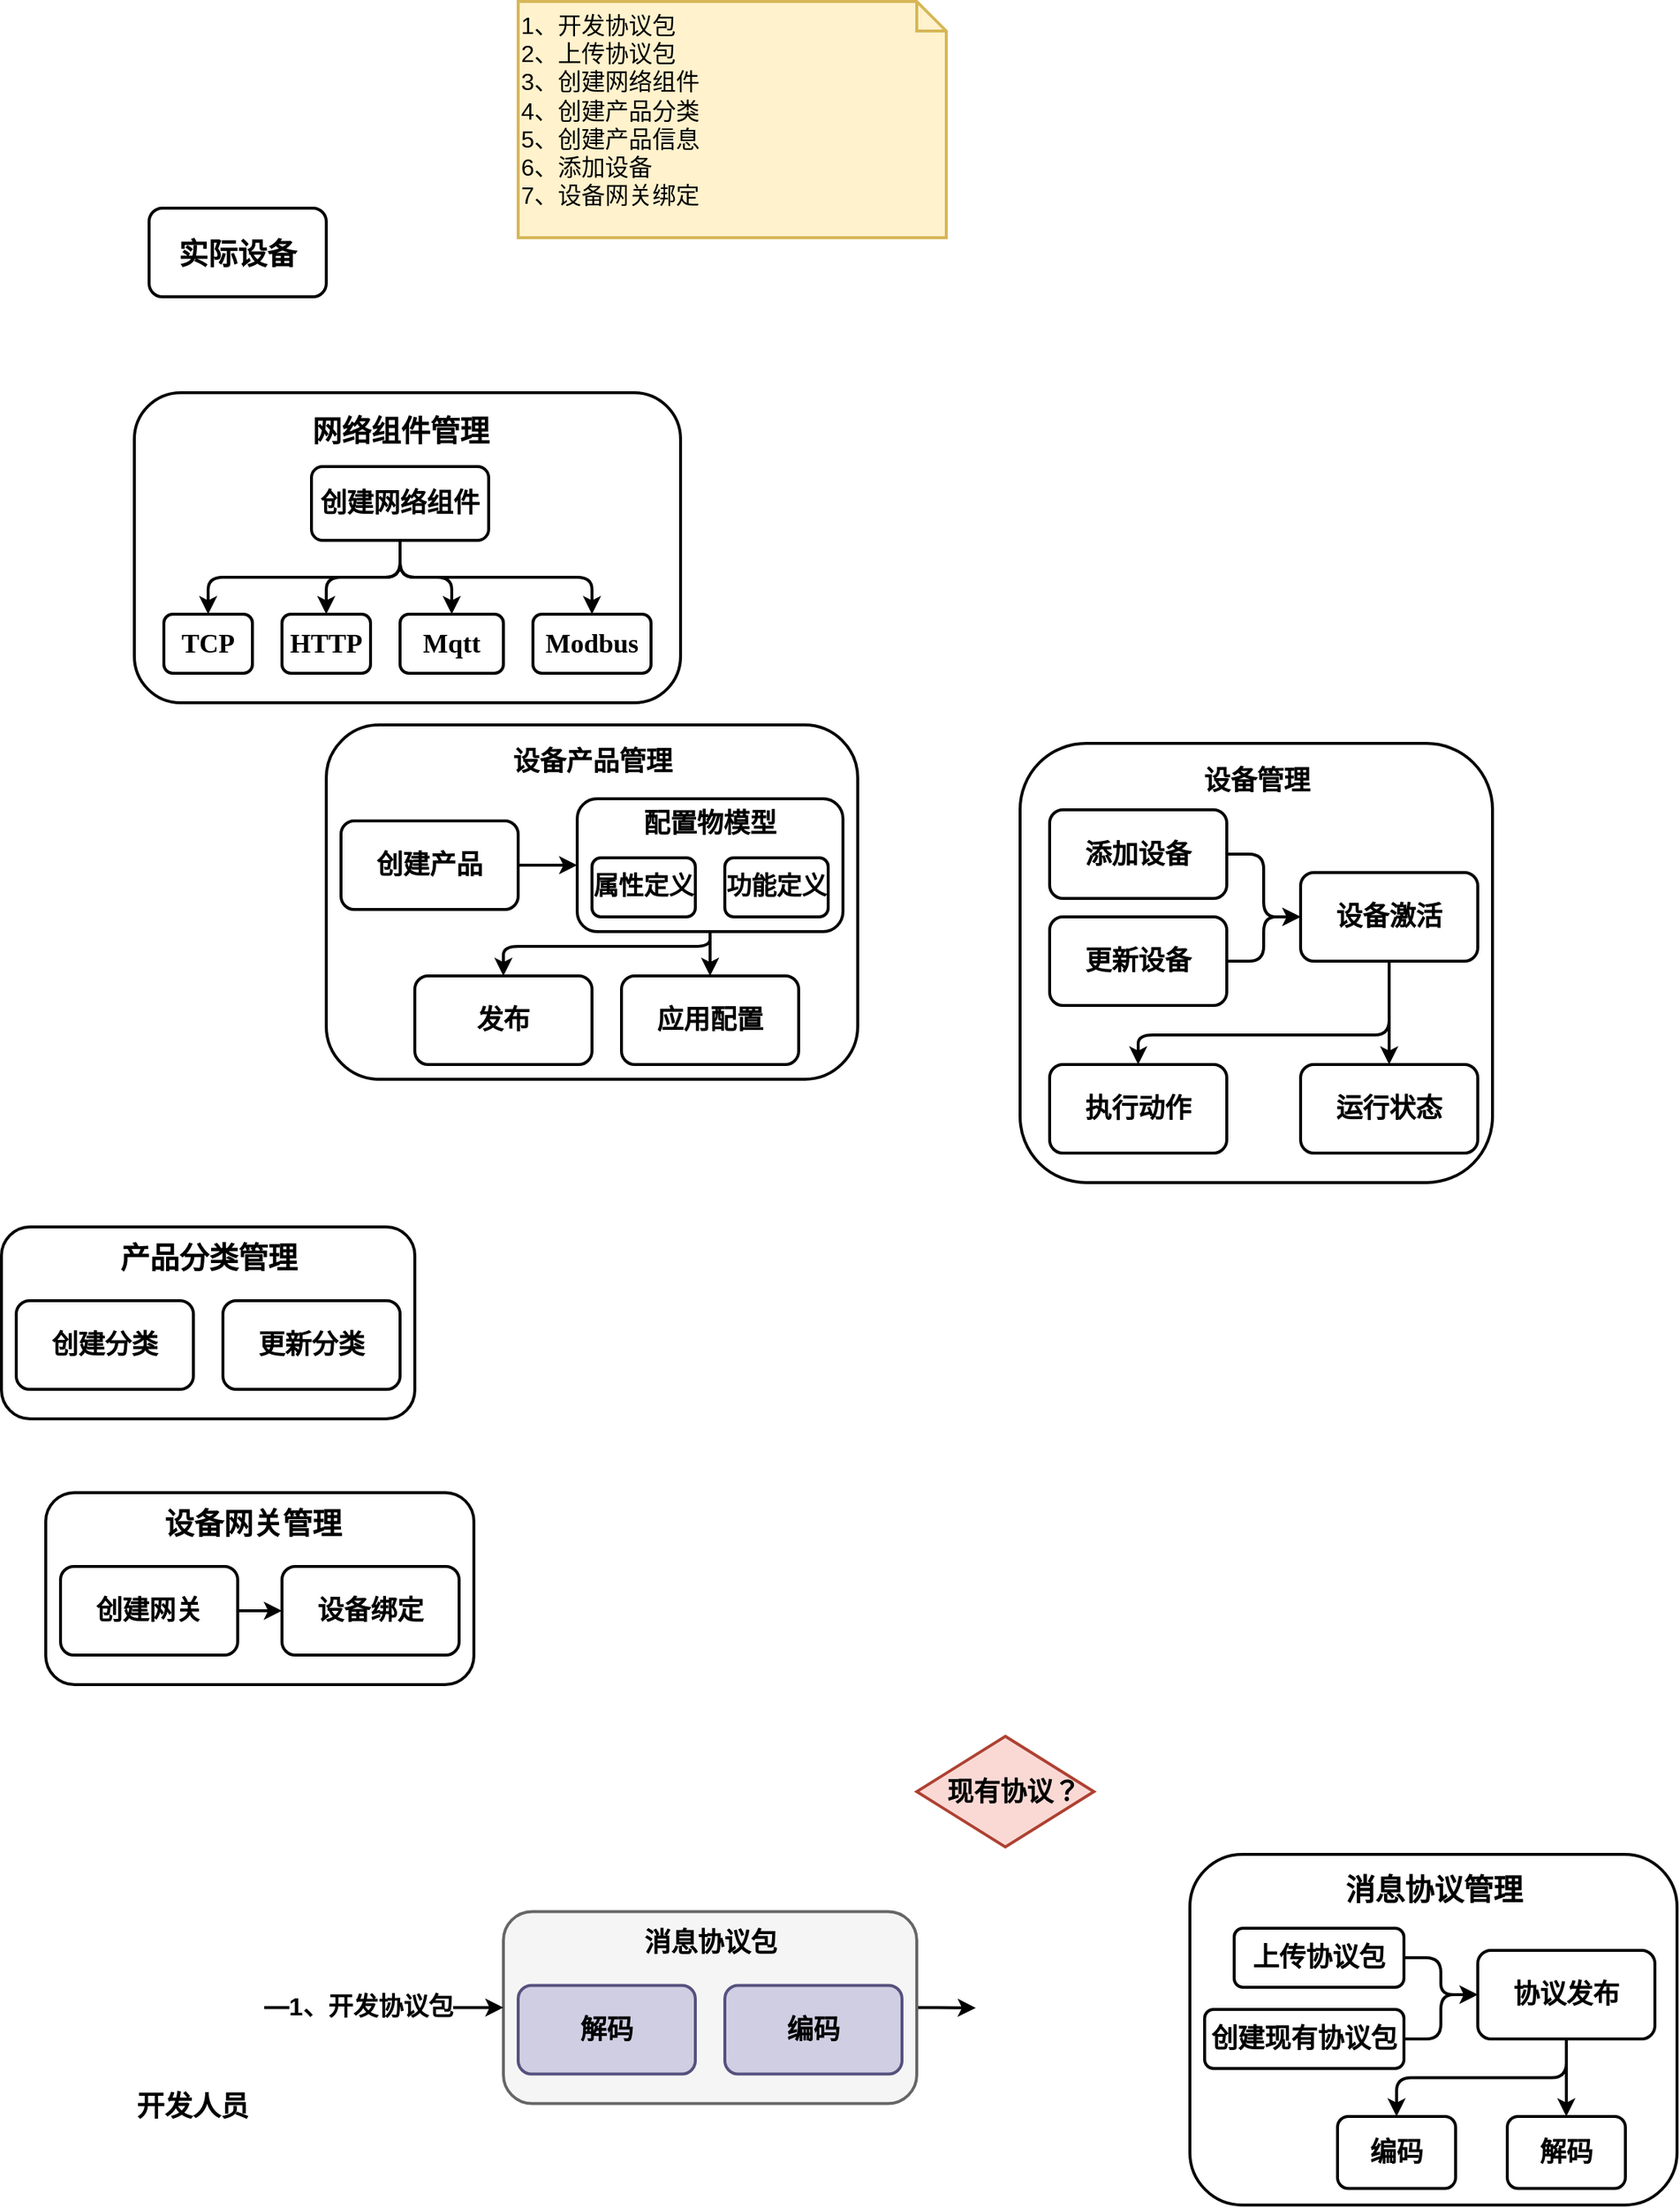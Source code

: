 <mxfile version="14.8.0" type="github">
  <diagram id="WgU9N0Nm7C7qRSSYOQwp" name="Page-1">
    <mxGraphModel dx="1422" dy="834" grid="1" gridSize="10" guides="1" tooltips="1" connect="1" arrows="1" fold="1" page="1" pageScale="1" pageWidth="3300" pageHeight="4681" math="0" shadow="0">
      <root>
        <mxCell id="0" />
        <mxCell id="1" parent="0" />
        <mxCell id="gzrYZWxSxminhEm58kiy-1" value="&lt;b&gt;&lt;font style=&quot;font-size: 20px&quot;&gt;实际设备&lt;/font&gt;&lt;/b&gt;" style="rounded=1;whiteSpace=wrap;html=1;fontFamily=JetBrainsMono-Bold;strokeWidth=2;" vertex="1" parent="1">
          <mxGeometry x="170" y="210" width="120" height="60" as="geometry" />
        </mxCell>
        <mxCell id="gzrYZWxSxminhEm58kiy-2" value="" style="rounded=1;whiteSpace=wrap;html=1;fontFamily=JetBrainsMono-Bold;strokeWidth=2;" vertex="1" parent="1">
          <mxGeometry x="160" y="335" width="370" height="210" as="geometry" />
        </mxCell>
        <mxCell id="gzrYZWxSxminhEm58kiy-3" value="&lt;b&gt;&lt;font style=&quot;font-size: 18px&quot;&gt;TCP&lt;/font&gt;&lt;/b&gt;" style="rounded=1;whiteSpace=wrap;html=1;fontFamily=JetBrainsMono-Bold;strokeWidth=2;" vertex="1" parent="1">
          <mxGeometry x="180" y="485" width="60" height="40" as="geometry" />
        </mxCell>
        <mxCell id="gzrYZWxSxminhEm58kiy-4" value="&lt;b&gt;&lt;font style=&quot;font-size: 18px&quot;&gt;HTTP&lt;/font&gt;&lt;/b&gt;" style="rounded=1;whiteSpace=wrap;html=1;fontFamily=JetBrainsMono-Bold;strokeWidth=2;" vertex="1" parent="1">
          <mxGeometry x="260" y="485" width="60" height="40" as="geometry" />
        </mxCell>
        <mxCell id="gzrYZWxSxminhEm58kiy-5" value="&lt;b&gt;&lt;font style=&quot;font-size: 18px&quot;&gt;Modbus&lt;/font&gt;&lt;/b&gt;" style="rounded=1;whiteSpace=wrap;html=1;fontFamily=JetBrainsMono-Bold;strokeWidth=2;" vertex="1" parent="1">
          <mxGeometry x="430" y="485" width="80" height="40" as="geometry" />
        </mxCell>
        <mxCell id="gzrYZWxSxminhEm58kiy-6" value="&lt;span style=&quot;font-size: 18px&quot;&gt;&lt;b&gt;Mqtt&lt;/b&gt;&lt;/span&gt;" style="rounded=1;whiteSpace=wrap;html=1;fontFamily=JetBrainsMono-Bold;strokeWidth=2;" vertex="1" parent="1">
          <mxGeometry x="340" y="485" width="70" height="40" as="geometry" />
        </mxCell>
        <mxCell id="gzrYZWxSxminhEm58kiy-7" value="&lt;span style=&quot;font-size: 20px&quot;&gt;&lt;font style=&quot;font-size: 20px&quot;&gt;网络组件管理&lt;/font&gt;&lt;/span&gt;" style="text;html=1;align=center;verticalAlign=middle;resizable=0;points=[];autosize=1;strokeColor=none;fontSize=20;fontStyle=1;strokeWidth=2;" vertex="1" parent="1">
          <mxGeometry x="270" y="345" width="140" height="30" as="geometry" />
        </mxCell>
        <mxCell id="gzrYZWxSxminhEm58kiy-8" value="" style="rounded=1;whiteSpace=wrap;html=1;fontFamily=JetBrainsMono-Bold;strokeWidth=2;" vertex="1" parent="1">
          <mxGeometry x="875" y="1325" width="330" height="237.5" as="geometry" />
        </mxCell>
        <mxCell id="gzrYZWxSxminhEm58kiy-12" value="&lt;span style=&quot;font-size: 18px&quot;&gt;&lt;b&gt;编码&lt;/b&gt;&lt;/span&gt;" style="rounded=1;whiteSpace=wrap;html=1;fontFamily=JetBrainsMono-Bold;strokeWidth=2;" vertex="1" parent="1">
          <mxGeometry x="975" y="1502.5" width="80" height="48.75" as="geometry" />
        </mxCell>
        <mxCell id="gzrYZWxSxminhEm58kiy-13" value="&lt;span style=&quot;font-size: 20px&quot;&gt;&lt;font style=&quot;font-size: 20px&quot;&gt;消息协议管理&lt;/font&gt;&lt;/span&gt;" style="text;html=1;align=center;verticalAlign=middle;resizable=0;points=[];autosize=1;strokeColor=none;fontSize=20;fontStyle=1;strokeWidth=2;" vertex="1" parent="1">
          <mxGeometry x="970" y="1332.5" width="140" height="30" as="geometry" />
        </mxCell>
        <mxCell id="gzrYZWxSxminhEm58kiy-14" value="" style="rounded=1;whiteSpace=wrap;html=1;fontFamily=JetBrainsMono-Bold;strokeWidth=2;" vertex="1" parent="1">
          <mxGeometry x="290" y="560" width="360" height="240" as="geometry" />
        </mxCell>
        <mxCell id="gzrYZWxSxminhEm58kiy-20" style="edgeStyle=orthogonalEdgeStyle;curved=0;rounded=1;sketch=0;orthogonalLoop=1;jettySize=auto;html=1;exitX=1;exitY=0.5;exitDx=0;exitDy=0;entryX=0;entryY=0.5;entryDx=0;entryDy=0;fontSize=20;strokeWidth=2;" edge="1" parent="1" source="gzrYZWxSxminhEm58kiy-15" target="gzrYZWxSxminhEm58kiy-16">
          <mxGeometry relative="1" as="geometry" />
        </mxCell>
        <mxCell id="gzrYZWxSxminhEm58kiy-15" value="&lt;b&gt;&lt;font style=&quot;font-size: 18px&quot;&gt;创建产品&lt;/font&gt;&lt;/b&gt;" style="rounded=1;whiteSpace=wrap;html=1;fontFamily=JetBrainsMono-Bold;strokeWidth=2;" vertex="1" parent="1">
          <mxGeometry x="300" y="625" width="120" height="60" as="geometry" />
        </mxCell>
        <mxCell id="gzrYZWxSxminhEm58kiy-23" style="edgeStyle=orthogonalEdgeStyle;curved=0;rounded=1;sketch=0;orthogonalLoop=1;jettySize=auto;html=1;exitX=0.5;exitY=1;exitDx=0;exitDy=0;entryX=0.5;entryY=0;entryDx=0;entryDy=0;fontSize=17;strokeWidth=2;" edge="1" parent="1" source="gzrYZWxSxminhEm58kiy-16" target="gzrYZWxSxminhEm58kiy-17">
          <mxGeometry relative="1" as="geometry" />
        </mxCell>
        <mxCell id="gzrYZWxSxminhEm58kiy-25" style="edgeStyle=orthogonalEdgeStyle;curved=0;rounded=1;sketch=0;orthogonalLoop=1;jettySize=auto;html=1;exitX=0.5;exitY=1;exitDx=0;exitDy=0;fontSize=17;strokeWidth=2;" edge="1" parent="1" source="gzrYZWxSxminhEm58kiy-16" target="gzrYZWxSxminhEm58kiy-18">
          <mxGeometry relative="1" as="geometry">
            <Array as="points">
              <mxPoint x="550" y="710" />
              <mxPoint x="410" y="710" />
            </Array>
          </mxGeometry>
        </mxCell>
        <mxCell id="gzrYZWxSxminhEm58kiy-16" value="&lt;b&gt;&lt;font style=&quot;font-size: 18px&quot;&gt;配置物模型&lt;/font&gt;&lt;/b&gt;" style="rounded=1;whiteSpace=wrap;html=1;fontFamily=JetBrainsMono-Bold;align=center;horizontal=1;verticalAlign=top;strokeWidth=2;" vertex="1" parent="1">
          <mxGeometry x="460" y="610" width="180" height="90" as="geometry" />
        </mxCell>
        <mxCell id="gzrYZWxSxminhEm58kiy-17" value="&lt;b&gt;&lt;font style=&quot;font-size: 18px&quot;&gt;应用配置&lt;/font&gt;&lt;/b&gt;" style="rounded=1;whiteSpace=wrap;html=1;fontFamily=JetBrainsMono-Bold;strokeWidth=2;" vertex="1" parent="1">
          <mxGeometry x="490" y="730" width="120" height="60" as="geometry" />
        </mxCell>
        <mxCell id="gzrYZWxSxminhEm58kiy-18" value="&lt;span style=&quot;font-size: 18px&quot;&gt;&lt;b&gt;发布&lt;/b&gt;&lt;/span&gt;" style="rounded=1;whiteSpace=wrap;html=1;fontFamily=JetBrainsMono-Bold;strokeWidth=2;" vertex="1" parent="1">
          <mxGeometry x="350" y="730" width="120" height="60" as="geometry" />
        </mxCell>
        <mxCell id="gzrYZWxSxminhEm58kiy-19" value="&lt;b&gt;&lt;font style=&quot;font-size: 18px&quot;&gt;设备产品管理&lt;/font&gt;&lt;/b&gt;" style="text;html=1;align=center;verticalAlign=middle;resizable=0;points=[];autosize=1;strokeColor=none;strokeWidth=2;" vertex="1" parent="1">
          <mxGeometry x="410" y="575" width="120" height="20" as="geometry" />
        </mxCell>
        <mxCell id="gzrYZWxSxminhEm58kiy-21" value="&lt;span style=&quot;font-size: 17px;&quot;&gt;&lt;font style=&quot;font-size: 17px;&quot;&gt;属性定义&lt;/font&gt;&lt;/span&gt;" style="rounded=1;whiteSpace=wrap;html=1;fontFamily=JetBrainsMono-Bold;fontSize=17;fontStyle=1;strokeWidth=2;" vertex="1" parent="1">
          <mxGeometry x="470" y="650" width="70" height="40" as="geometry" />
        </mxCell>
        <mxCell id="gzrYZWxSxminhEm58kiy-22" value="&lt;span style=&quot;font-size: 17px;&quot;&gt;&lt;font style=&quot;font-size: 17px;&quot;&gt;功能定义&lt;/font&gt;&lt;/span&gt;" style="rounded=1;whiteSpace=wrap;html=1;fontFamily=JetBrainsMono-Bold;fontSize=17;fontStyle=1;strokeWidth=2;" vertex="1" parent="1">
          <mxGeometry x="560" y="650" width="70" height="40" as="geometry" />
        </mxCell>
        <mxCell id="gzrYZWxSxminhEm58kiy-26" value="" style="rounded=1;whiteSpace=wrap;html=1;fontFamily=JetBrainsMono-Bold;strokeWidth=2;" vertex="1" parent="1">
          <mxGeometry x="760" y="572.5" width="320" height="297.5" as="geometry" />
        </mxCell>
        <mxCell id="gzrYZWxSxminhEm58kiy-43" value="" style="edgeStyle=orthogonalEdgeStyle;curved=0;rounded=1;sketch=0;orthogonalLoop=1;jettySize=auto;html=1;fontSize=17;strokeWidth=2;" edge="1" parent="1" source="gzrYZWxSxminhEm58kiy-28" target="gzrYZWxSxminhEm58kiy-32">
          <mxGeometry relative="1" as="geometry" />
        </mxCell>
        <mxCell id="gzrYZWxSxminhEm58kiy-28" value="&lt;span style=&quot;font-size: 18px&quot;&gt;&lt;b&gt;添加设备&lt;/b&gt;&lt;/span&gt;" style="rounded=1;whiteSpace=wrap;html=1;fontFamily=JetBrainsMono-Bold;strokeWidth=2;" vertex="1" parent="1">
          <mxGeometry x="780" y="617.5" width="120" height="60" as="geometry" />
        </mxCell>
        <mxCell id="gzrYZWxSxminhEm58kiy-44" style="edgeStyle=orthogonalEdgeStyle;curved=0;rounded=1;sketch=0;orthogonalLoop=1;jettySize=auto;html=1;exitX=0.5;exitY=1;exitDx=0;exitDy=0;entryX=0.5;entryY=0;entryDx=0;entryDy=0;fontSize=17;strokeWidth=2;" edge="1" parent="1" source="gzrYZWxSxminhEm58kiy-32" target="gzrYZWxSxminhEm58kiy-33">
          <mxGeometry relative="1" as="geometry" />
        </mxCell>
        <mxCell id="gzrYZWxSxminhEm58kiy-45" style="edgeStyle=orthogonalEdgeStyle;curved=0;rounded=1;sketch=0;orthogonalLoop=1;jettySize=auto;html=1;exitX=0.5;exitY=1;exitDx=0;exitDy=0;entryX=0.5;entryY=0;entryDx=0;entryDy=0;fontSize=17;strokeWidth=2;" edge="1" parent="1" source="gzrYZWxSxminhEm58kiy-32" target="gzrYZWxSxminhEm58kiy-40">
          <mxGeometry relative="1" as="geometry">
            <Array as="points">
              <mxPoint x="1010" y="770" />
              <mxPoint x="840" y="770" />
            </Array>
          </mxGeometry>
        </mxCell>
        <mxCell id="gzrYZWxSxminhEm58kiy-32" value="&lt;b&gt;&lt;font style=&quot;font-size: 18px&quot;&gt;设备激活&lt;/font&gt;&lt;/b&gt;" style="rounded=1;whiteSpace=wrap;html=1;fontFamily=JetBrainsMono-Bold;strokeWidth=2;" vertex="1" parent="1">
          <mxGeometry x="950" y="660" width="120" height="60" as="geometry" />
        </mxCell>
        <mxCell id="gzrYZWxSxminhEm58kiy-33" value="&lt;span style=&quot;font-size: 18px&quot;&gt;&lt;b&gt;运行状态&lt;/b&gt;&lt;/span&gt;" style="rounded=1;whiteSpace=wrap;html=1;fontFamily=JetBrainsMono-Bold;strokeWidth=2;" vertex="1" parent="1">
          <mxGeometry x="950" y="790" width="120" height="60" as="geometry" />
        </mxCell>
        <mxCell id="gzrYZWxSxminhEm58kiy-34" value="&lt;b&gt;&lt;font style=&quot;font-size: 18px&quot;&gt;设备管理&lt;/font&gt;&lt;/b&gt;" style="text;html=1;align=center;verticalAlign=middle;resizable=0;points=[];autosize=1;strokeColor=none;strokeWidth=2;" vertex="1" parent="1">
          <mxGeometry x="875" y="587.5" width="90" height="20" as="geometry" />
        </mxCell>
        <mxCell id="gzrYZWxSxminhEm58kiy-40" value="&lt;span style=&quot;font-size: 18px&quot;&gt;&lt;b&gt;执行动作&lt;/b&gt;&lt;/span&gt;" style="rounded=1;whiteSpace=wrap;html=1;fontFamily=JetBrainsMono-Bold;strokeWidth=2;" vertex="1" parent="1">
          <mxGeometry x="780" y="790" width="120" height="60" as="geometry" />
        </mxCell>
        <mxCell id="gzrYZWxSxminhEm58kiy-100" style="edgeStyle=orthogonalEdgeStyle;curved=0;rounded=1;sketch=0;orthogonalLoop=1;jettySize=auto;html=1;exitX=1;exitY=0.5;exitDx=0;exitDy=0;fontSize=16;strokeWidth=2;" edge="1" parent="1" source="gzrYZWxSxminhEm58kiy-57">
          <mxGeometry relative="1" as="geometry">
            <mxPoint x="730" y="1429" as="targetPoint" />
          </mxGeometry>
        </mxCell>
        <mxCell id="gzrYZWxSxminhEm58kiy-57" value="" style="rounded=1;whiteSpace=wrap;html=1;fontFamily=JetBrainsMono-Bold;strokeWidth=2;fillColor=#f5f5f5;strokeColor=#666666;fontColor=#333333;" vertex="1" parent="1">
          <mxGeometry x="410" y="1363.75" width="280" height="130" as="geometry" />
        </mxCell>
        <mxCell id="gzrYZWxSxminhEm58kiy-58" value="&lt;b style=&quot;font-size: 18px&quot;&gt;编码&lt;/b&gt;" style="rounded=1;whiteSpace=wrap;html=1;fontFamily=JetBrainsMono-Bold;strokeWidth=2;fillColor=#d0cee2;strokeColor=#56517e;" vertex="1" parent="1">
          <mxGeometry x="560" y="1413.75" width="120" height="60" as="geometry" />
        </mxCell>
        <mxCell id="gzrYZWxSxminhEm58kiy-59" value="&lt;b style=&quot;font-size: 18px&quot;&gt;解码&lt;/b&gt;" style="rounded=1;whiteSpace=wrap;html=1;fontFamily=JetBrainsMono-Bold;strokeWidth=2;fillColor=#d0cee2;strokeColor=#56517e;" vertex="1" parent="1">
          <mxGeometry x="420" y="1413.75" width="120" height="60" as="geometry" />
        </mxCell>
        <mxCell id="gzrYZWxSxminhEm58kiy-60" value="&lt;b style=&quot;font-size: 12px&quot;&gt;&lt;font style=&quot;font-size: 18px&quot;&gt;消息协议包&lt;/font&gt;&lt;/b&gt;" style="text;html=1;align=center;verticalAlign=middle;resizable=0;points=[];autosize=1;strokeColor=none;fontSize=20;fontStyle=1;strokeWidth=2;" vertex="1" parent="1">
          <mxGeometry x="495" y="1368.75" width="110" height="30" as="geometry" />
        </mxCell>
        <mxCell id="gzrYZWxSxminhEm58kiy-62" value="&lt;span style=&quot;color: rgb(0 , 0 , 0) ; font-size: 16px&quot;&gt;1、开发协议包&lt;/span&gt;&lt;br style=&quot;color: rgb(0 , 0 , 0) ; font-size: 16px&quot;&gt;&lt;span style=&quot;color: rgb(0 , 0 , 0) ; font-size: 16px&quot;&gt;2、上传协议包&lt;br&gt;3、创建网络组件&lt;/span&gt;&lt;br style=&quot;color: rgb(0 , 0 , 0) ; font-size: 16px&quot;&gt;&lt;div style=&quot;color: rgb(0 , 0 , 0) ; font-size: 16px&quot;&gt;4、创建产品分类&lt;/div&gt;&lt;div style=&quot;color: rgb(0 , 0 , 0) ; font-size: 16px&quot;&gt;5、创建产品信息&lt;/div&gt;&lt;div style=&quot;color: rgb(0 , 0 , 0) ; font-size: 16px&quot;&gt;6、添加设备&lt;/div&gt;&lt;div style=&quot;color: rgb(0 , 0 , 0) ; font-size: 16px&quot;&gt;7、设备网关绑定&lt;/div&gt;" style="shape=note;strokeWidth=2;fontSize=16;size=20;whiteSpace=wrap;html=1;fillColor=#fff2cc;strokeColor=#d6b656;fontColor=#666600;rounded=0;sketch=0;align=left;verticalAlign=top;fontStyle=0" vertex="1" parent="1">
          <mxGeometry x="420" y="70" width="290" height="160" as="geometry" />
        </mxCell>
        <mxCell id="gzrYZWxSxminhEm58kiy-64" style="edgeStyle=orthogonalEdgeStyle;curved=0;rounded=1;sketch=0;orthogonalLoop=1;jettySize=auto;html=1;exitX=1;exitY=0.5;exitDx=0;exitDy=0;entryX=0;entryY=0.5;entryDx=0;entryDy=0;fontSize=16;strokeWidth=2;" edge="1" parent="1" source="gzrYZWxSxminhEm58kiy-63" target="gzrYZWxSxminhEm58kiy-32">
          <mxGeometry relative="1" as="geometry" />
        </mxCell>
        <mxCell id="gzrYZWxSxminhEm58kiy-63" value="&lt;span style=&quot;font-size: 18px&quot;&gt;&lt;b&gt;更新设备&lt;/b&gt;&lt;/span&gt;" style="rounded=1;whiteSpace=wrap;html=1;fontFamily=JetBrainsMono-Bold;strokeWidth=2;" vertex="1" parent="1">
          <mxGeometry x="780" y="690" width="120" height="60" as="geometry" />
        </mxCell>
        <mxCell id="gzrYZWxSxminhEm58kiy-67" style="edgeStyle=orthogonalEdgeStyle;curved=0;rounded=1;sketch=0;orthogonalLoop=1;jettySize=auto;html=1;exitX=0.5;exitY=1;exitDx=0;exitDy=0;fontSize=16;strokeWidth=2;" edge="1" parent="1" source="gzrYZWxSxminhEm58kiy-65" target="gzrYZWxSxminhEm58kiy-3">
          <mxGeometry relative="1" as="geometry" />
        </mxCell>
        <mxCell id="gzrYZWxSxminhEm58kiy-68" style="edgeStyle=orthogonalEdgeStyle;curved=0;rounded=1;sketch=0;orthogonalLoop=1;jettySize=auto;html=1;exitX=0.5;exitY=1;exitDx=0;exitDy=0;entryX=0.5;entryY=0;entryDx=0;entryDy=0;fontSize=16;strokeWidth=2;" edge="1" parent="1" source="gzrYZWxSxminhEm58kiy-65" target="gzrYZWxSxminhEm58kiy-4">
          <mxGeometry relative="1" as="geometry" />
        </mxCell>
        <mxCell id="gzrYZWxSxminhEm58kiy-69" style="edgeStyle=orthogonalEdgeStyle;curved=0;rounded=1;sketch=0;orthogonalLoop=1;jettySize=auto;html=1;exitX=0.5;exitY=1;exitDx=0;exitDy=0;entryX=0.5;entryY=0;entryDx=0;entryDy=0;fontSize=16;strokeWidth=2;" edge="1" parent="1" source="gzrYZWxSxminhEm58kiy-65" target="gzrYZWxSxminhEm58kiy-6">
          <mxGeometry relative="1" as="geometry" />
        </mxCell>
        <mxCell id="gzrYZWxSxminhEm58kiy-70" style="edgeStyle=orthogonalEdgeStyle;curved=0;rounded=1;sketch=0;orthogonalLoop=1;jettySize=auto;html=1;exitX=0.5;exitY=1;exitDx=0;exitDy=0;fontSize=16;strokeWidth=2;" edge="1" parent="1" source="gzrYZWxSxminhEm58kiy-65" target="gzrYZWxSxminhEm58kiy-5">
          <mxGeometry relative="1" as="geometry" />
        </mxCell>
        <mxCell id="gzrYZWxSxminhEm58kiy-65" value="&lt;b style=&quot;font-size: 18px&quot;&gt;创建网络组件&lt;/b&gt;" style="rounded=1;whiteSpace=wrap;html=1;fontFamily=JetBrainsMono-Bold;strokeWidth=2;" vertex="1" parent="1">
          <mxGeometry x="280" y="385" width="120" height="50" as="geometry" />
        </mxCell>
        <mxCell id="gzrYZWxSxminhEm58kiy-71" value="" style="rounded=1;whiteSpace=wrap;html=1;fontFamily=JetBrainsMono-Bold;strokeWidth=2;" vertex="1" parent="1">
          <mxGeometry x="70" y="900" width="280" height="130" as="geometry" />
        </mxCell>
        <mxCell id="gzrYZWxSxminhEm58kiy-72" value="&lt;b&gt;&lt;font style=&quot;font-size: 18px&quot;&gt;更新分类&lt;/font&gt;&lt;/b&gt;" style="rounded=1;whiteSpace=wrap;html=1;fontFamily=JetBrainsMono-Bold;strokeWidth=2;" vertex="1" parent="1">
          <mxGeometry x="220" y="950" width="120" height="60" as="geometry" />
        </mxCell>
        <mxCell id="gzrYZWxSxminhEm58kiy-73" value="&lt;span style=&quot;font-size: 18px&quot;&gt;&lt;b&gt;创建分类&lt;/b&gt;&lt;/span&gt;" style="rounded=1;whiteSpace=wrap;html=1;fontFamily=JetBrainsMono-Bold;strokeWidth=2;" vertex="1" parent="1">
          <mxGeometry x="80" y="950" width="120" height="60" as="geometry" />
        </mxCell>
        <mxCell id="gzrYZWxSxminhEm58kiy-74" value="&lt;span style=&quot;font-size: 20px&quot;&gt;&lt;font style=&quot;font-size: 20px&quot;&gt;产品分类管理&lt;/font&gt;&lt;/span&gt;" style="text;html=1;align=center;verticalAlign=middle;resizable=0;points=[];autosize=1;strokeColor=none;fontSize=20;fontStyle=1;strokeWidth=2;" vertex="1" parent="1">
          <mxGeometry x="140" y="905" width="140" height="30" as="geometry" />
        </mxCell>
        <mxCell id="gzrYZWxSxminhEm58kiy-75" value="" style="rounded=1;whiteSpace=wrap;html=1;fontFamily=JetBrainsMono-Bold;strokeWidth=2;" vertex="1" parent="1">
          <mxGeometry x="100" y="1080" width="290" height="130" as="geometry" />
        </mxCell>
        <mxCell id="gzrYZWxSxminhEm58kiy-76" value="&lt;b&gt;&lt;font style=&quot;font-size: 18px&quot;&gt;设备绑定&lt;/font&gt;&lt;/b&gt;" style="rounded=1;whiteSpace=wrap;html=1;fontFamily=JetBrainsMono-Bold;strokeWidth=2;" vertex="1" parent="1">
          <mxGeometry x="260" y="1130" width="120" height="60" as="geometry" />
        </mxCell>
        <mxCell id="gzrYZWxSxminhEm58kiy-79" style="edgeStyle=orthogonalEdgeStyle;curved=0;rounded=1;sketch=0;orthogonalLoop=1;jettySize=auto;html=1;exitX=1;exitY=0.5;exitDx=0;exitDy=0;fontSize=16;strokeWidth=2;" edge="1" parent="1" source="gzrYZWxSxminhEm58kiy-77" target="gzrYZWxSxminhEm58kiy-76">
          <mxGeometry relative="1" as="geometry" />
        </mxCell>
        <mxCell id="gzrYZWxSxminhEm58kiy-77" value="&lt;span style=&quot;font-size: 18px&quot;&gt;&lt;b&gt;创建网关&lt;/b&gt;&lt;/span&gt;" style="rounded=1;whiteSpace=wrap;html=1;fontFamily=JetBrainsMono-Bold;strokeWidth=2;" vertex="1" parent="1">
          <mxGeometry x="110" y="1130" width="120" height="60" as="geometry" />
        </mxCell>
        <mxCell id="gzrYZWxSxminhEm58kiy-78" value="&lt;span style=&quot;font-size: 20px&quot;&gt;&lt;font style=&quot;font-size: 20px&quot;&gt;设备网关管理&lt;/font&gt;&lt;/span&gt;" style="text;html=1;align=center;verticalAlign=middle;resizable=0;points=[];autosize=1;strokeColor=none;fontSize=20;fontStyle=1;strokeWidth=2;" vertex="1" parent="1">
          <mxGeometry x="170" y="1085" width="140" height="30" as="geometry" />
        </mxCell>
        <mxCell id="gzrYZWxSxminhEm58kiy-97" style="edgeStyle=orthogonalEdgeStyle;curved=0;rounded=1;sketch=0;orthogonalLoop=1;jettySize=auto;html=1;exitX=1;exitY=0.5;exitDx=0;exitDy=0;entryX=0;entryY=0.5;entryDx=0;entryDy=0;fontSize=16;strokeWidth=2;" edge="1" parent="1" source="gzrYZWxSxminhEm58kiy-80" target="gzrYZWxSxminhEm58kiy-57">
          <mxGeometry relative="1" as="geometry" />
        </mxCell>
        <mxCell id="gzrYZWxSxminhEm58kiy-98" value="&lt;b&gt;&lt;font style=&quot;font-size: 17px&quot;&gt;1、开发协议包&lt;/font&gt;&lt;/b&gt;" style="edgeLabel;html=1;align=center;verticalAlign=middle;resizable=0;points=[];fontSize=16;" vertex="1" connectable="0" parent="gzrYZWxSxminhEm58kiy-97">
          <mxGeometry x="-0.308" y="1" relative="1" as="geometry">
            <mxPoint x="16" y="1" as="offset" />
          </mxGeometry>
        </mxCell>
        <mxCell id="gzrYZWxSxminhEm58kiy-80" value="&lt;b&gt;&lt;font style=&quot;font-size: 19px&quot;&gt;开发人员&lt;/font&gt;&lt;/b&gt;" style="shape=image;html=1;verticalAlign=top;verticalLabelPosition=bottom;labelBackgroundColor=#ffffff;imageAspect=0;aspect=fixed;image=https://cdn0.iconfinder.com/data/icons/education-340/100/Tilda_Icons_1ed_group-128.png;rounded=0;sketch=0;fontSize=16;strokeWidth=2;" vertex="1" parent="1">
          <mxGeometry x="150" y="1379.75" width="98" height="98" as="geometry" />
        </mxCell>
        <mxCell id="gzrYZWxSxminhEm58kiy-85" style="edgeStyle=orthogonalEdgeStyle;curved=0;rounded=1;sketch=0;orthogonalLoop=1;jettySize=auto;html=1;exitX=1;exitY=0.5;exitDx=0;exitDy=0;fontSize=16;strokeWidth=2;" edge="1" parent="1" source="gzrYZWxSxminhEm58kiy-82" target="gzrYZWxSxminhEm58kiy-84">
          <mxGeometry relative="1" as="geometry" />
        </mxCell>
        <mxCell id="gzrYZWxSxminhEm58kiy-82" value="&lt;span style=&quot;font-size: 18px&quot;&gt;&lt;b&gt;上传协议包&lt;/b&gt;&lt;/span&gt;" style="rounded=1;whiteSpace=wrap;html=1;fontFamily=JetBrainsMono-Bold;strokeWidth=2;" vertex="1" parent="1">
          <mxGeometry x="905" y="1375" width="115" height="40" as="geometry" />
        </mxCell>
        <mxCell id="gzrYZWxSxminhEm58kiy-86" style="edgeStyle=orthogonalEdgeStyle;curved=0;rounded=1;sketch=0;orthogonalLoop=1;jettySize=auto;html=1;exitX=1;exitY=0.5;exitDx=0;exitDy=0;entryX=0;entryY=0.5;entryDx=0;entryDy=0;fontSize=16;strokeWidth=2;" edge="1" parent="1" source="gzrYZWxSxminhEm58kiy-83" target="gzrYZWxSxminhEm58kiy-84">
          <mxGeometry relative="1" as="geometry" />
        </mxCell>
        <mxCell id="gzrYZWxSxminhEm58kiy-83" value="&lt;span style=&quot;font-size: 18px&quot;&gt;&lt;b&gt;创建现有协议包&lt;/b&gt;&lt;/span&gt;" style="rounded=1;whiteSpace=wrap;html=1;fontFamily=JetBrainsMono-Bold;strokeWidth=2;" vertex="1" parent="1">
          <mxGeometry x="885" y="1430" width="135" height="40" as="geometry" />
        </mxCell>
        <mxCell id="gzrYZWxSxminhEm58kiy-89" style="edgeStyle=orthogonalEdgeStyle;curved=0;rounded=1;sketch=0;orthogonalLoop=1;jettySize=auto;html=1;exitX=0.5;exitY=1;exitDx=0;exitDy=0;fontSize=16;strokeWidth=2;" edge="1" parent="1" source="gzrYZWxSxminhEm58kiy-84" target="gzrYZWxSxminhEm58kiy-88">
          <mxGeometry relative="1" as="geometry" />
        </mxCell>
        <mxCell id="gzrYZWxSxminhEm58kiy-90" style="edgeStyle=orthogonalEdgeStyle;curved=0;rounded=1;sketch=0;orthogonalLoop=1;jettySize=auto;html=1;exitX=0.5;exitY=1;exitDx=0;exitDy=0;entryX=0.5;entryY=0;entryDx=0;entryDy=0;fontSize=16;strokeWidth=2;" edge="1" parent="1" source="gzrYZWxSxminhEm58kiy-84" target="gzrYZWxSxminhEm58kiy-12">
          <mxGeometry relative="1" as="geometry" />
        </mxCell>
        <mxCell id="gzrYZWxSxminhEm58kiy-84" value="&lt;b&gt;&lt;font style=&quot;font-size: 18px&quot;&gt;协议发布&lt;/font&gt;&lt;/b&gt;" style="rounded=1;whiteSpace=wrap;html=1;fontFamily=JetBrainsMono-Bold;strokeWidth=2;" vertex="1" parent="1">
          <mxGeometry x="1070" y="1390" width="120" height="60" as="geometry" />
        </mxCell>
        <mxCell id="gzrYZWxSxminhEm58kiy-88" value="&lt;b&gt;&lt;font style=&quot;font-size: 18px&quot;&gt;解码&lt;/font&gt;&lt;/b&gt;" style="rounded=1;whiteSpace=wrap;html=1;fontFamily=JetBrainsMono-Bold;strokeWidth=2;" vertex="1" parent="1">
          <mxGeometry x="1090" y="1502.5" width="80" height="48.75" as="geometry" />
        </mxCell>
        <mxCell id="gzrYZWxSxminhEm58kiy-101" value="" style="rhombus;whiteSpace=wrap;html=1;rounded=0;sketch=0;fontSize=16;strokeWidth=2;align=left;verticalAlign=top;fillColor=#fad9d5;strokeColor=#ae4132;" vertex="1" parent="1">
          <mxGeometry x="690" y="1245" width="120" height="75" as="geometry" />
        </mxCell>
        <mxCell id="gzrYZWxSxminhEm58kiy-102" value="&lt;font style=&quot;font-size: 18px&quot;&gt;&lt;b&gt;现有协议？&lt;/b&gt;&lt;/font&gt;" style="text;html=1;align=center;verticalAlign=middle;resizable=0;points=[];autosize=1;strokeColor=none;fontSize=16;" vertex="1" parent="1">
          <mxGeometry x="700" y="1272.5" width="110" height="20" as="geometry" />
        </mxCell>
      </root>
    </mxGraphModel>
  </diagram>
</mxfile>

